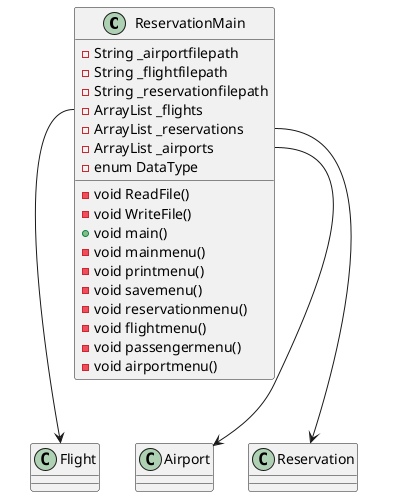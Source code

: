 @startuml ReservationMain

class ReservationMain{
    -String _airportfilepath
    -String _flightfilepath
    -String _reservationfilepath
    -ArrayList _flights
    -ArrayList _reservations
    -ArrayList _airports 
    -enum DataType
    -void ReadFile()
    -void WriteFile()
    +void main()
    -void mainmenu()
    -void printmenu()
    -void savemenu()
    -void reservationmenu()
    -void flightmenu()
    -void passengermenu()
    -void airportmenu()
}

ReservationMain::_flights --> Flight
ReservationMain::_airports --> Airport
ReservationMain::_reservations --> Reservation


@enduml